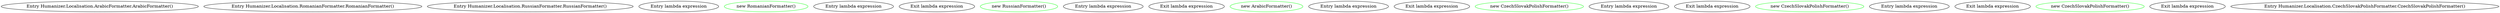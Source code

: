 digraph  {
m0_11 [cluster="Humanizer.Localisation.ArabicFormatter.ArabicFormatter()", file="TimeSpanHumanizeTests.cs", label="Entry Humanizer.Localisation.ArabicFormatter.ArabicFormatter()", span="2-2"];
m0_3 [cluster="Humanizer.Localisation.RomanianFormatter.RomanianFormatter()", file="TimeSpanHumanizeTests.cs", label="Entry Humanizer.Localisation.RomanianFormatter.RomanianFormatter()", span="2-2"];
m0_7 [cluster="Humanizer.Localisation.RussianFormatter.RussianFormatter()", file="TimeSpanHumanizeTests.cs", label="Entry Humanizer.Localisation.RussianFormatter.RussianFormatter()", span="2-2"];
m0_19 [cluster="lambda expression", file="TimeSpanHumanizeTests.cs", label="Entry lambda expression", span="20-20"];
m0_1 [cluster="lambda expression", color=green, community=0, file="TimeSpanHumanizeTests.cs", label="new RomanianFormatter()", prediction=0, span="15-15"];
m0_0 [cluster="lambda expression", file="TimeSpanHumanizeTests.cs", label="Entry lambda expression", span="15-15"];
m0_2 [cluster="lambda expression", file="TimeSpanHumanizeTests.cs", label="Exit lambda expression", span="15-15"];
m0_5 [cluster="lambda expression", color=green, community=0, file="TimeSpanHumanizeTests.cs", label="new RussianFormatter()", prediction=1, span="16-16"];
m0_4 [cluster="lambda expression", file="TimeSpanHumanizeTests.cs", label="Entry lambda expression", span="16-16"];
m0_6 [cluster="lambda expression", file="TimeSpanHumanizeTests.cs", label="Exit lambda expression", span="16-16"];
m0_9 [cluster="lambda expression", color=green, community=0, file="TimeSpanHumanizeTests.cs", label="new ArabicFormatter()", prediction=2, span="17-17"];
m0_8 [cluster="lambda expression", file="TimeSpanHumanizeTests.cs", label="Entry lambda expression", span="17-17"];
m0_10 [cluster="lambda expression", file="TimeSpanHumanizeTests.cs", label="Exit lambda expression", span="17-17"];
m0_13 [cluster="lambda expression", color=green, community=0, file="TimeSpanHumanizeTests.cs", label="new CzechSlovakPolishFormatter()", prediction=3, span="18-18"];
m0_12 [cluster="lambda expression", file="TimeSpanHumanizeTests.cs", label="Entry lambda expression", span="18-18"];
m0_14 [cluster="lambda expression", file="TimeSpanHumanizeTests.cs", label="Exit lambda expression", span="18-18"];
m0_17 [cluster="lambda expression", color=green, community=0, file="TimeSpanHumanizeTests.cs", label="new CzechSlovakPolishFormatter()", prediction=4, span="19-19"];
m0_16 [cluster="lambda expression", file="TimeSpanHumanizeTests.cs", label="Entry lambda expression", span="19-19"];
m0_18 [cluster="lambda expression", file="TimeSpanHumanizeTests.cs", label="Exit lambda expression", span="19-19"];
m0_20 [cluster="lambda expression", color=green, community=0, file="TimeSpanHumanizeTests.cs", label="new CzechSlovakPolishFormatter()", prediction=5, span="20-20"];
m0_21 [cluster="lambda expression", file="TimeSpanHumanizeTests.cs", label="Exit lambda expression", span="20-20"];
m0_15 [cluster="Humanizer.Localisation.CzechSlovakPolishFormatter.CzechSlovakPolishFormatter()", file="TimeSpanHumanizeTests.cs", label="Entry Humanizer.Localisation.CzechSlovakPolishFormatter.CzechSlovakPolishFormatter()", span="2-2"];
}
